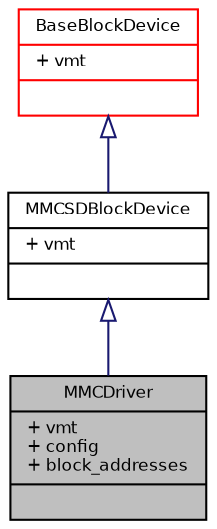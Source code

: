 digraph "MMCDriver"
{
  bgcolor="transparent";
  edge [fontname="Helvetica",fontsize="8",labelfontname="Helvetica",labelfontsize="8"];
  node [fontname="Helvetica",fontsize="8",shape=record];
  Node0 [label="{MMCDriver\n|+ vmt\l+ config\l+ block_addresses\l|}",height=0.2,width=0.4,color="black", fillcolor="grey75", style="filled", fontcolor="black"];
  Node1 -> Node0 [dir="back",color="midnightblue",fontsize="8",style="solid",arrowtail="onormal",fontname="Helvetica"];
  Node1 [label="{MMCSDBlockDevice\n|+ vmt\l|}",height=0.2,width=0.4,color="black",URL="$struct_m_m_c_s_d_block_device.html",tooltip="MCC/SD block device class. "];
  Node2 -> Node1 [dir="back",color="midnightblue",fontsize="8",style="solid",arrowtail="onormal",fontname="Helvetica"];
  Node2 [label="{BaseBlockDevice\n|+ vmt\l|}",height=0.2,width=0.4,color="red",URL="$struct_base_block_device.html",tooltip="Base block device class. "];
}

